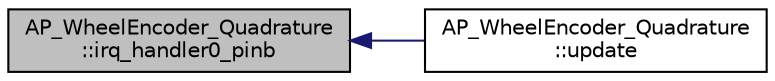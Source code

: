 digraph "AP_WheelEncoder_Quadrature::irq_handler0_pinb"
{
 // INTERACTIVE_SVG=YES
  edge [fontname="Helvetica",fontsize="10",labelfontname="Helvetica",labelfontsize="10"];
  node [fontname="Helvetica",fontsize="10",shape=record];
  rankdir="LR";
  Node1 [label="AP_WheelEncoder_Quadrature\l::irq_handler0_pinb",height=0.2,width=0.4,color="black", fillcolor="grey75", style="filled", fontcolor="black"];
  Node1 -> Node2 [dir="back",color="midnightblue",fontsize="10",style="solid",fontname="Helvetica"];
  Node2 [label="AP_WheelEncoder_Quadrature\l::update",height=0.2,width=0.4,color="black", fillcolor="white", style="filled",URL="$classAP__WheelEncoder__Quadrature.html#a3a27a29cab25251c5993e4e7afab9071"];
}
